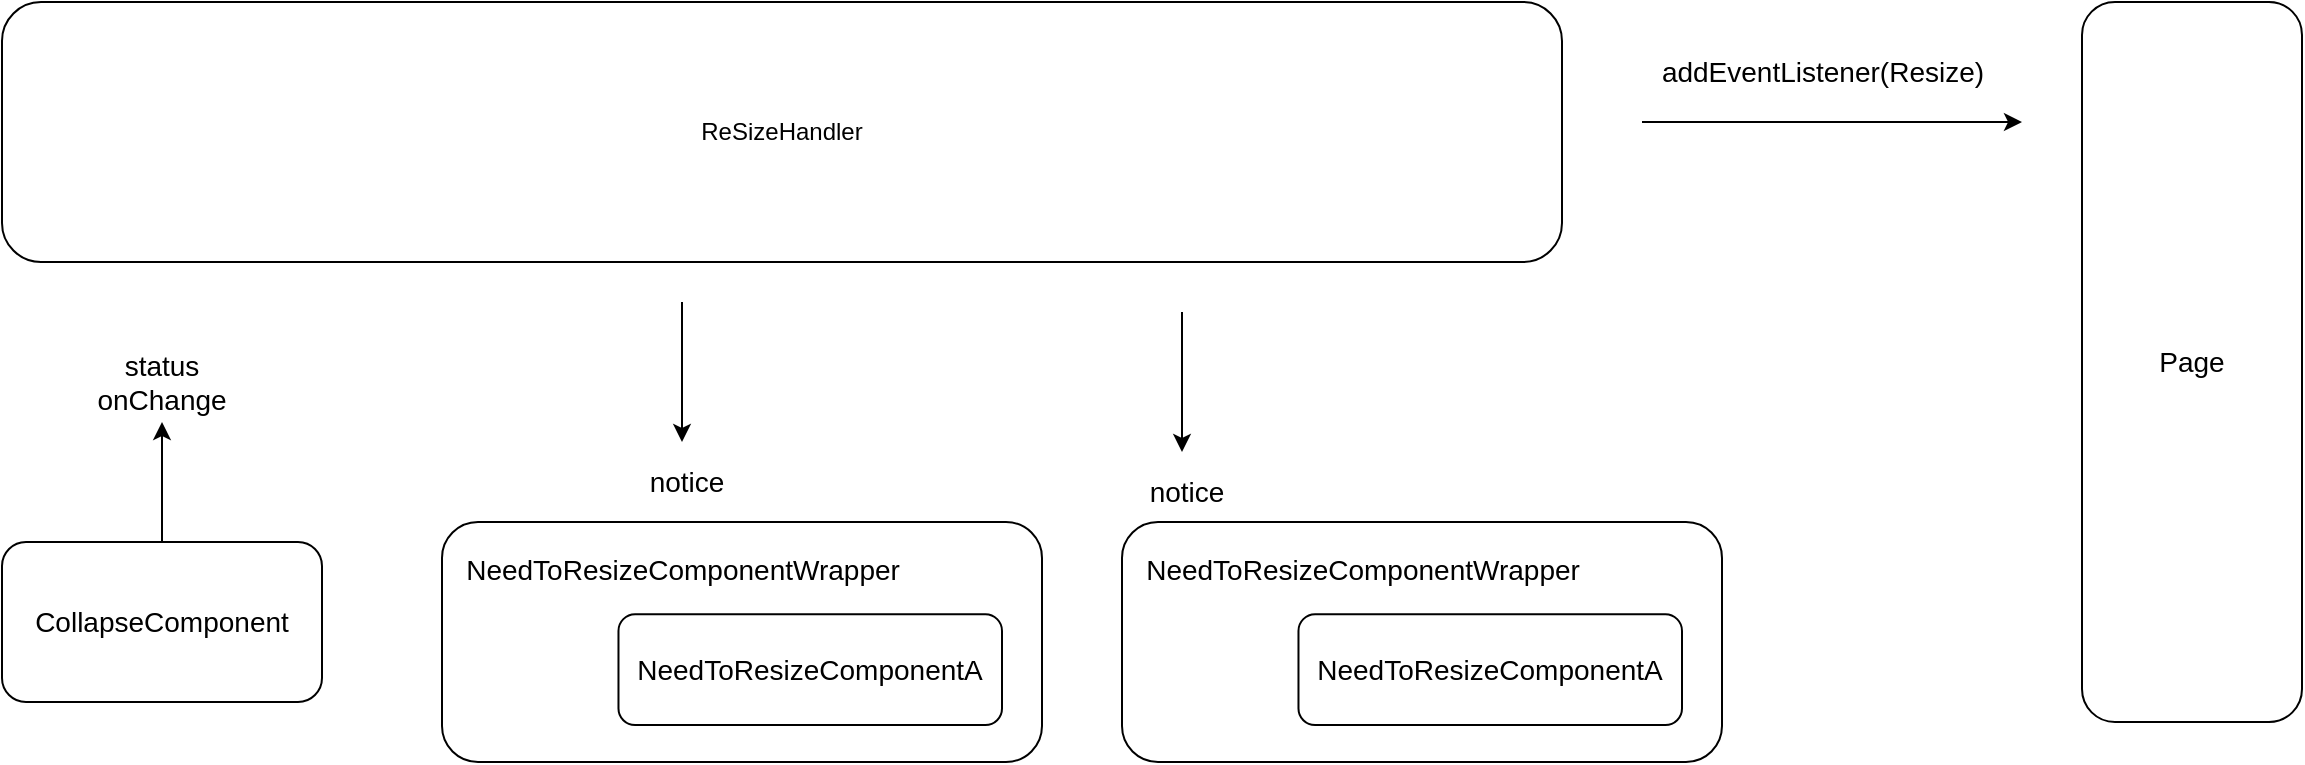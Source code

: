 <mxfile version="20.8.1" type="github">
  <diagram id="TLGR9N1Zky1a7CaeBEd1" name="第 1 页">
    <mxGraphModel dx="1421" dy="709" grid="1" gridSize="10" guides="1" tooltips="1" connect="1" arrows="1" fold="1" page="1" pageScale="1" pageWidth="827" pageHeight="1169" math="0" shadow="0">
      <root>
        <mxCell id="0" />
        <mxCell id="1" parent="0" />
        <mxCell id="El35oTYIOTSPHxT6HdHK-1" value="ReSizeHandler" style="rounded=1;whiteSpace=wrap;html=1;" vertex="1" parent="1">
          <mxGeometry x="60" y="130" width="780" height="130" as="geometry" />
        </mxCell>
        <mxCell id="El35oTYIOTSPHxT6HdHK-4" style="edgeStyle=orthogonalEdgeStyle;rounded=0;orthogonalLoop=1;jettySize=auto;html=1;" edge="1" parent="1" source="El35oTYIOTSPHxT6HdHK-2" target="El35oTYIOTSPHxT6HdHK-5">
          <mxGeometry relative="1" as="geometry">
            <mxPoint x="140" y="300" as="targetPoint" />
          </mxGeometry>
        </mxCell>
        <mxCell id="El35oTYIOTSPHxT6HdHK-2" value="&lt;font style=&quot;font-size: 14px;&quot;&gt;CollapseComponent&lt;/font&gt;" style="rounded=1;whiteSpace=wrap;html=1;" vertex="1" parent="1">
          <mxGeometry x="60" y="400" width="160" height="80" as="geometry" />
        </mxCell>
        <mxCell id="El35oTYIOTSPHxT6HdHK-5" value="&lt;font style=&quot;font-size: 14px;&quot;&gt;status onChange&lt;/font&gt;" style="text;html=1;strokeColor=none;fillColor=none;align=center;verticalAlign=middle;whiteSpace=wrap;rounded=0;" vertex="1" parent="1">
          <mxGeometry x="110" y="300" width="60" height="40" as="geometry" />
        </mxCell>
        <mxCell id="El35oTYIOTSPHxT6HdHK-10" value="" style="endArrow=classic;html=1;rounded=0;fontSize=14;" edge="1" parent="1">
          <mxGeometry width="50" height="50" relative="1" as="geometry">
            <mxPoint x="400" y="280" as="sourcePoint" />
            <mxPoint x="400" y="350" as="targetPoint" />
          </mxGeometry>
        </mxCell>
        <mxCell id="El35oTYIOTSPHxT6HdHK-11" value="notice" style="edgeLabel;html=1;align=center;verticalAlign=middle;resizable=0;points=[];fontSize=14;" vertex="1" connectable="0" parent="El35oTYIOTSPHxT6HdHK-10">
          <mxGeometry x="0.343" y="2" relative="1" as="geometry">
            <mxPoint y="43" as="offset" />
          </mxGeometry>
        </mxCell>
        <mxCell id="El35oTYIOTSPHxT6HdHK-12" value="" style="endArrow=classic;html=1;rounded=0;fontSize=14;" edge="1" parent="1">
          <mxGeometry width="50" height="50" relative="1" as="geometry">
            <mxPoint x="650" y="285" as="sourcePoint" />
            <mxPoint x="650" y="355" as="targetPoint" />
          </mxGeometry>
        </mxCell>
        <mxCell id="El35oTYIOTSPHxT6HdHK-13" value="notice" style="edgeLabel;html=1;align=center;verticalAlign=middle;resizable=0;points=[];fontSize=14;" vertex="1" connectable="0" parent="El35oTYIOTSPHxT6HdHK-12">
          <mxGeometry x="0.343" y="2" relative="1" as="geometry">
            <mxPoint y="43" as="offset" />
          </mxGeometry>
        </mxCell>
        <mxCell id="El35oTYIOTSPHxT6HdHK-14" value="Page" style="rounded=1;whiteSpace=wrap;html=1;fontSize=14;" vertex="1" parent="1">
          <mxGeometry x="1100" y="130" width="110" height="360" as="geometry" />
        </mxCell>
        <mxCell id="El35oTYIOTSPHxT6HdHK-15" value="" style="endArrow=classic;html=1;rounded=0;fontSize=14;" edge="1" parent="1">
          <mxGeometry width="50" height="50" relative="1" as="geometry">
            <mxPoint x="880" y="190" as="sourcePoint" />
            <mxPoint x="1070" y="190" as="targetPoint" />
          </mxGeometry>
        </mxCell>
        <mxCell id="El35oTYIOTSPHxT6HdHK-17" value="addEventListener(Resize)" style="text;html=1;align=center;verticalAlign=middle;resizable=0;points=[];autosize=1;strokeColor=none;fillColor=none;fontSize=14;" vertex="1" parent="1">
          <mxGeometry x="880" y="150" width="180" height="30" as="geometry" />
        </mxCell>
        <mxCell id="El35oTYIOTSPHxT6HdHK-23" value="" style="group" vertex="1" connectable="0" parent="1">
          <mxGeometry x="280" y="390" width="300" height="120" as="geometry" />
        </mxCell>
        <mxCell id="El35oTYIOTSPHxT6HdHK-21" value="&lt;p style=&quot;line-height: 100%;&quot;&gt;&lt;br&gt;&lt;/p&gt;" style="rounded=1;whiteSpace=wrap;html=1;fontSize=14;align=left;" vertex="1" parent="El35oTYIOTSPHxT6HdHK-23">
          <mxGeometry width="300" height="120" as="geometry" />
        </mxCell>
        <mxCell id="El35oTYIOTSPHxT6HdHK-22" value="&lt;span style=&quot;text-align: left;&quot;&gt;NeedToResizeComponentWrapper&lt;/span&gt;" style="text;html=1;strokeColor=none;fillColor=none;align=center;verticalAlign=middle;whiteSpace=wrap;rounded=0;fontSize=14;" vertex="1" parent="El35oTYIOTSPHxT6HdHK-23">
          <mxGeometry x="94.002" y="9.996" width="52.941" height="27.692" as="geometry" />
        </mxCell>
        <mxCell id="El35oTYIOTSPHxT6HdHK-7" value="NeedToResizeComponentA" style="rounded=1;whiteSpace=wrap;html=1;fontSize=14;" vertex="1" parent="El35oTYIOTSPHxT6HdHK-23">
          <mxGeometry x="88.24" y="46.15" width="191.76" height="55.38" as="geometry" />
        </mxCell>
        <mxCell id="El35oTYIOTSPHxT6HdHK-29" value="" style="group" vertex="1" connectable="0" parent="1">
          <mxGeometry x="620" y="390" width="300" height="120" as="geometry" />
        </mxCell>
        <mxCell id="El35oTYIOTSPHxT6HdHK-30" value="&lt;p style=&quot;line-height: 100%;&quot;&gt;&lt;br&gt;&lt;/p&gt;" style="rounded=1;whiteSpace=wrap;html=1;fontSize=14;align=left;" vertex="1" parent="El35oTYIOTSPHxT6HdHK-29">
          <mxGeometry width="300" height="120" as="geometry" />
        </mxCell>
        <mxCell id="El35oTYIOTSPHxT6HdHK-31" value="&lt;span style=&quot;text-align: left;&quot;&gt;NeedToResizeComponentWrapper&lt;/span&gt;" style="text;html=1;strokeColor=none;fillColor=none;align=center;verticalAlign=middle;whiteSpace=wrap;rounded=0;fontSize=14;" vertex="1" parent="El35oTYIOTSPHxT6HdHK-29">
          <mxGeometry x="94.002" y="9.996" width="52.941" height="27.692" as="geometry" />
        </mxCell>
        <mxCell id="El35oTYIOTSPHxT6HdHK-32" value="NeedToResizeComponentA" style="rounded=1;whiteSpace=wrap;html=1;fontSize=14;" vertex="1" parent="El35oTYIOTSPHxT6HdHK-29">
          <mxGeometry x="88.24" y="46.15" width="191.76" height="55.38" as="geometry" />
        </mxCell>
      </root>
    </mxGraphModel>
  </diagram>
</mxfile>
